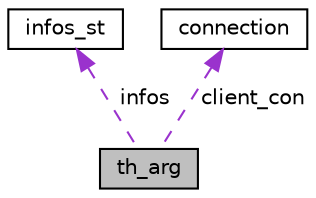 digraph "th_arg"
{
 // LATEX_PDF_SIZE
  edge [fontname="Helvetica",fontsize="10",labelfontname="Helvetica",labelfontsize="10"];
  node [fontname="Helvetica",fontsize="10",shape=record];
  Node1 [label="th_arg",height=0.2,width=0.4,color="black", fillcolor="grey75", style="filled", fontcolor="black",tooltip=" "];
  Node2 -> Node1 [dir="back",color="darkorchid3",fontsize="10",style="dashed",label=" infos" ,fontname="Helvetica"];
  Node2 [label="infos_st",height=0.2,width=0.4,color="black", fillcolor="white", style="filled",URL="$structinfos__st.html",tooltip=" "];
  Node3 -> Node1 [dir="back",color="darkorchid3",fontsize="10",style="dashed",label=" client_con" ,fontname="Helvetica"];
  Node3 [label="connection",height=0.2,width=0.4,color="black", fillcolor="white", style="filled",URL="$structconnection.html",tooltip=" "];
}
